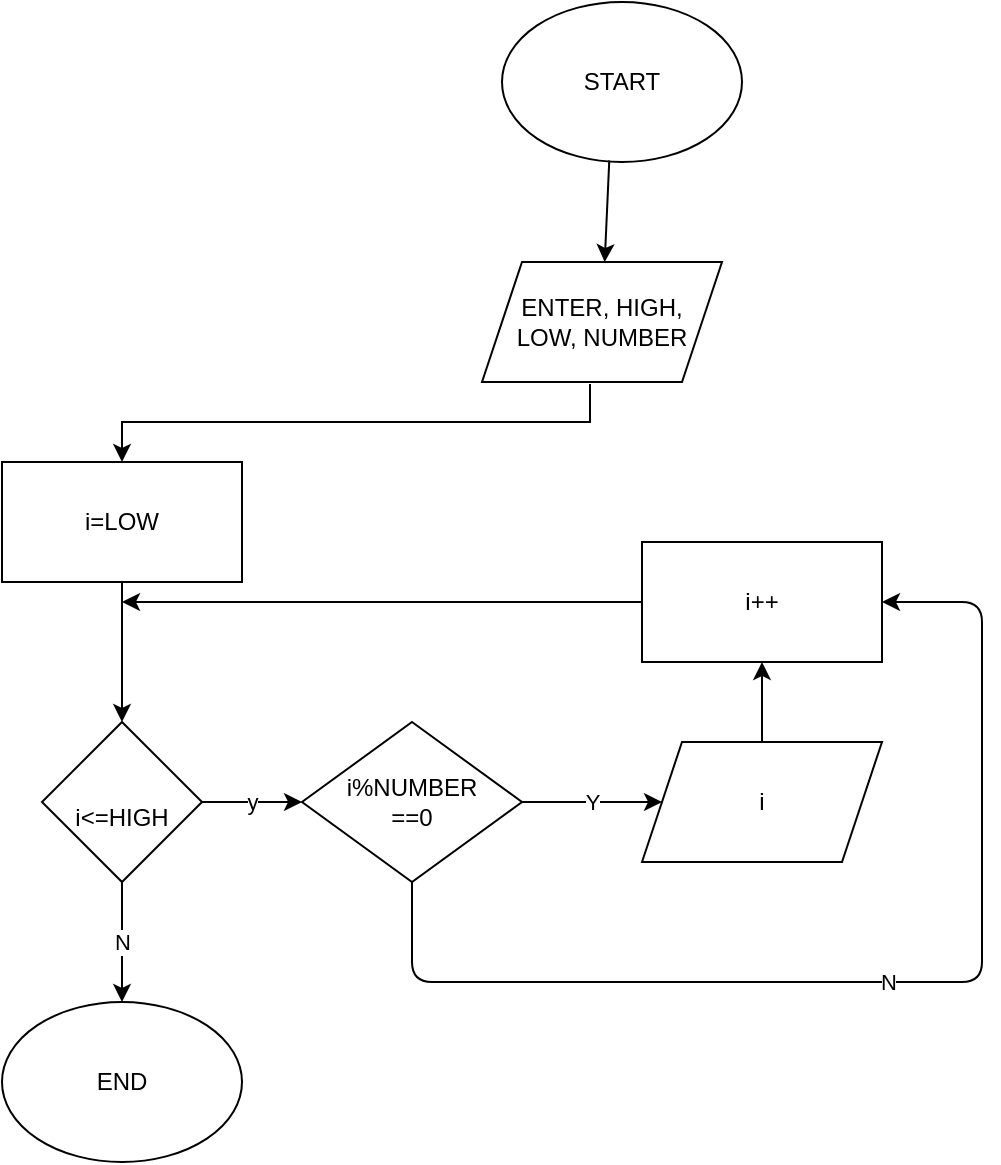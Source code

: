 <mxfile version="13.9.9" type="device"><diagram id="6lMJGjV_WbfJE6JBapWx" name="Page-1"><mxGraphModel dx="1024" dy="4091" grid="1" gridSize="10" guides="1" tooltips="1" connect="1" arrows="1" fold="1" page="1" pageScale="1" pageWidth="827" pageHeight="1169" math="0" shadow="0"><root><mxCell id="0"/><mxCell id="1" parent="0"/><mxCell id="8s2pUxVulGaHMunxmYKb-3" value="" style="edgeStyle=orthogonalEdgeStyle;rounded=0;orthogonalLoop=1;jettySize=auto;html=1;exitX=0.45;exitY=1.017;exitDx=0;exitDy=0;exitPerimeter=0;" parent="1" source="LduuSmYPB5MJGU7xHQx5-1" target="8s2pUxVulGaHMunxmYKb-2" edge="1"><mxGeometry relative="1" as="geometry"/></mxCell><mxCell id="8s2pUxVulGaHMunxmYKb-1" value="START" style="ellipse;whiteSpace=wrap;html=1;" parent="1" vertex="1"><mxGeometry x="350" y="-2730" width="120" height="80" as="geometry"/></mxCell><mxCell id="8s2pUxVulGaHMunxmYKb-5" value="" style="edgeStyle=orthogonalEdgeStyle;rounded=0;orthogonalLoop=1;jettySize=auto;html=1;" parent="1" source="8s2pUxVulGaHMunxmYKb-2" target="8s2pUxVulGaHMunxmYKb-4" edge="1"><mxGeometry relative="1" as="geometry"/></mxCell><mxCell id="8s2pUxVulGaHMunxmYKb-2" value="i=LOW" style="whiteSpace=wrap;html=1;" parent="1" vertex="1"><mxGeometry x="100" y="-2500" width="120" height="60" as="geometry"/></mxCell><mxCell id="8s2pUxVulGaHMunxmYKb-7" value="y" style="edgeStyle=orthogonalEdgeStyle;rounded=0;orthogonalLoop=1;jettySize=auto;html=1;" parent="1" source="8s2pUxVulGaHMunxmYKb-4" target="8s2pUxVulGaHMunxmYKb-6" edge="1"><mxGeometry relative="1" as="geometry"/></mxCell><mxCell id="8s2pUxVulGaHMunxmYKb-17" value="N" style="edgeStyle=orthogonalEdgeStyle;rounded=0;orthogonalLoop=1;jettySize=auto;html=1;" parent="1" source="8s2pUxVulGaHMunxmYKb-4" target="8s2pUxVulGaHMunxmYKb-16" edge="1"><mxGeometry relative="1" as="geometry"/></mxCell><mxCell id="8s2pUxVulGaHMunxmYKb-4" value="&lt;br&gt;i&amp;lt;=HIGH" style="rhombus;whiteSpace=wrap;html=1;" parent="1" vertex="1"><mxGeometry x="120" y="-2370" width="80" height="80" as="geometry"/></mxCell><mxCell id="8s2pUxVulGaHMunxmYKb-9" value="Y" style="edgeStyle=orthogonalEdgeStyle;rounded=0;orthogonalLoop=1;jettySize=auto;html=1;entryX=0;entryY=0.5;entryDx=0;entryDy=0;" parent="1" source="8s2pUxVulGaHMunxmYKb-6" target="LduuSmYPB5MJGU7xHQx5-6" edge="1"><mxGeometry relative="1" as="geometry"><mxPoint x="420" y="-2330" as="targetPoint"/></mxGeometry></mxCell><mxCell id="8s2pUxVulGaHMunxmYKb-6" value="i%NUMBER&lt;br&gt;==0" style="rhombus;whiteSpace=wrap;html=1;" parent="1" vertex="1"><mxGeometry x="250" y="-2370" width="110" height="80" as="geometry"/></mxCell><mxCell id="8s2pUxVulGaHMunxmYKb-14" value="" style="edgeStyle=orthogonalEdgeStyle;rounded=0;orthogonalLoop=1;jettySize=auto;html=1;exitX=0.5;exitY=0;exitDx=0;exitDy=0;" parent="1" source="LduuSmYPB5MJGU7xHQx5-6" target="8s2pUxVulGaHMunxmYKb-13" edge="1"><mxGeometry relative="1" as="geometry"><mxPoint x="480" y="-2370" as="sourcePoint"/></mxGeometry></mxCell><mxCell id="8s2pUxVulGaHMunxmYKb-13" value="i++" style="whiteSpace=wrap;html=1;" parent="1" vertex="1"><mxGeometry x="420" y="-2460" width="120" height="60" as="geometry"/></mxCell><mxCell id="8s2pUxVulGaHMunxmYKb-16" value="END" style="ellipse;whiteSpace=wrap;html=1;" parent="1" vertex="1"><mxGeometry x="100" y="-2230" width="120" height="80" as="geometry"/></mxCell><mxCell id="LduuSmYPB5MJGU7xHQx5-1" value="ENTER, HIGH,&lt;br&gt;LOW, NUMBER" style="shape=parallelogram;perimeter=parallelogramPerimeter;whiteSpace=wrap;html=1;fixedSize=1;" parent="1" vertex="1"><mxGeometry x="340" y="-2600" width="120" height="60" as="geometry"/></mxCell><mxCell id="LduuSmYPB5MJGU7xHQx5-2" value="" style="endArrow=classic;html=1;exitX=0.447;exitY=0.99;exitDx=0;exitDy=0;exitPerimeter=0;" parent="1" source="8s2pUxVulGaHMunxmYKb-1" target="LduuSmYPB5MJGU7xHQx5-1" edge="1"><mxGeometry width="50" height="50" relative="1" as="geometry"><mxPoint x="440" y="-2590" as="sourcePoint"/><mxPoint x="490" y="-2640" as="targetPoint"/></mxGeometry></mxCell><mxCell id="LduuSmYPB5MJGU7xHQx5-4" value="N" style="endArrow=classic;html=1;exitX=0.5;exitY=1;exitDx=0;exitDy=0;entryX=1;entryY=0.5;entryDx=0;entryDy=0;" parent="1" source="8s2pUxVulGaHMunxmYKb-6" target="8s2pUxVulGaHMunxmYKb-13" edge="1"><mxGeometry width="50" height="50" relative="1" as="geometry"><mxPoint x="380" y="-2170" as="sourcePoint"/><mxPoint x="620" y="-2500" as="targetPoint"/><Array as="points"><mxPoint x="305" y="-2240"/><mxPoint x="590" y="-2240"/><mxPoint x="590" y="-2430"/></Array></mxGeometry></mxCell><mxCell id="LduuSmYPB5MJGU7xHQx5-5" value="" style="endArrow=classic;html=1;exitX=0;exitY=0.5;exitDx=0;exitDy=0;" parent="1" source="8s2pUxVulGaHMunxmYKb-13" edge="1"><mxGeometry width="50" height="50" relative="1" as="geometry"><mxPoint x="210" y="-2400" as="sourcePoint"/><mxPoint x="160" y="-2430" as="targetPoint"/></mxGeometry></mxCell><mxCell id="LduuSmYPB5MJGU7xHQx5-6" value="i" style="shape=parallelogram;perimeter=parallelogramPerimeter;whiteSpace=wrap;html=1;fixedSize=1;" parent="1" vertex="1"><mxGeometry x="420" y="-2360" width="120" height="60" as="geometry"/></mxCell></root></mxGraphModel></diagram></mxfile>